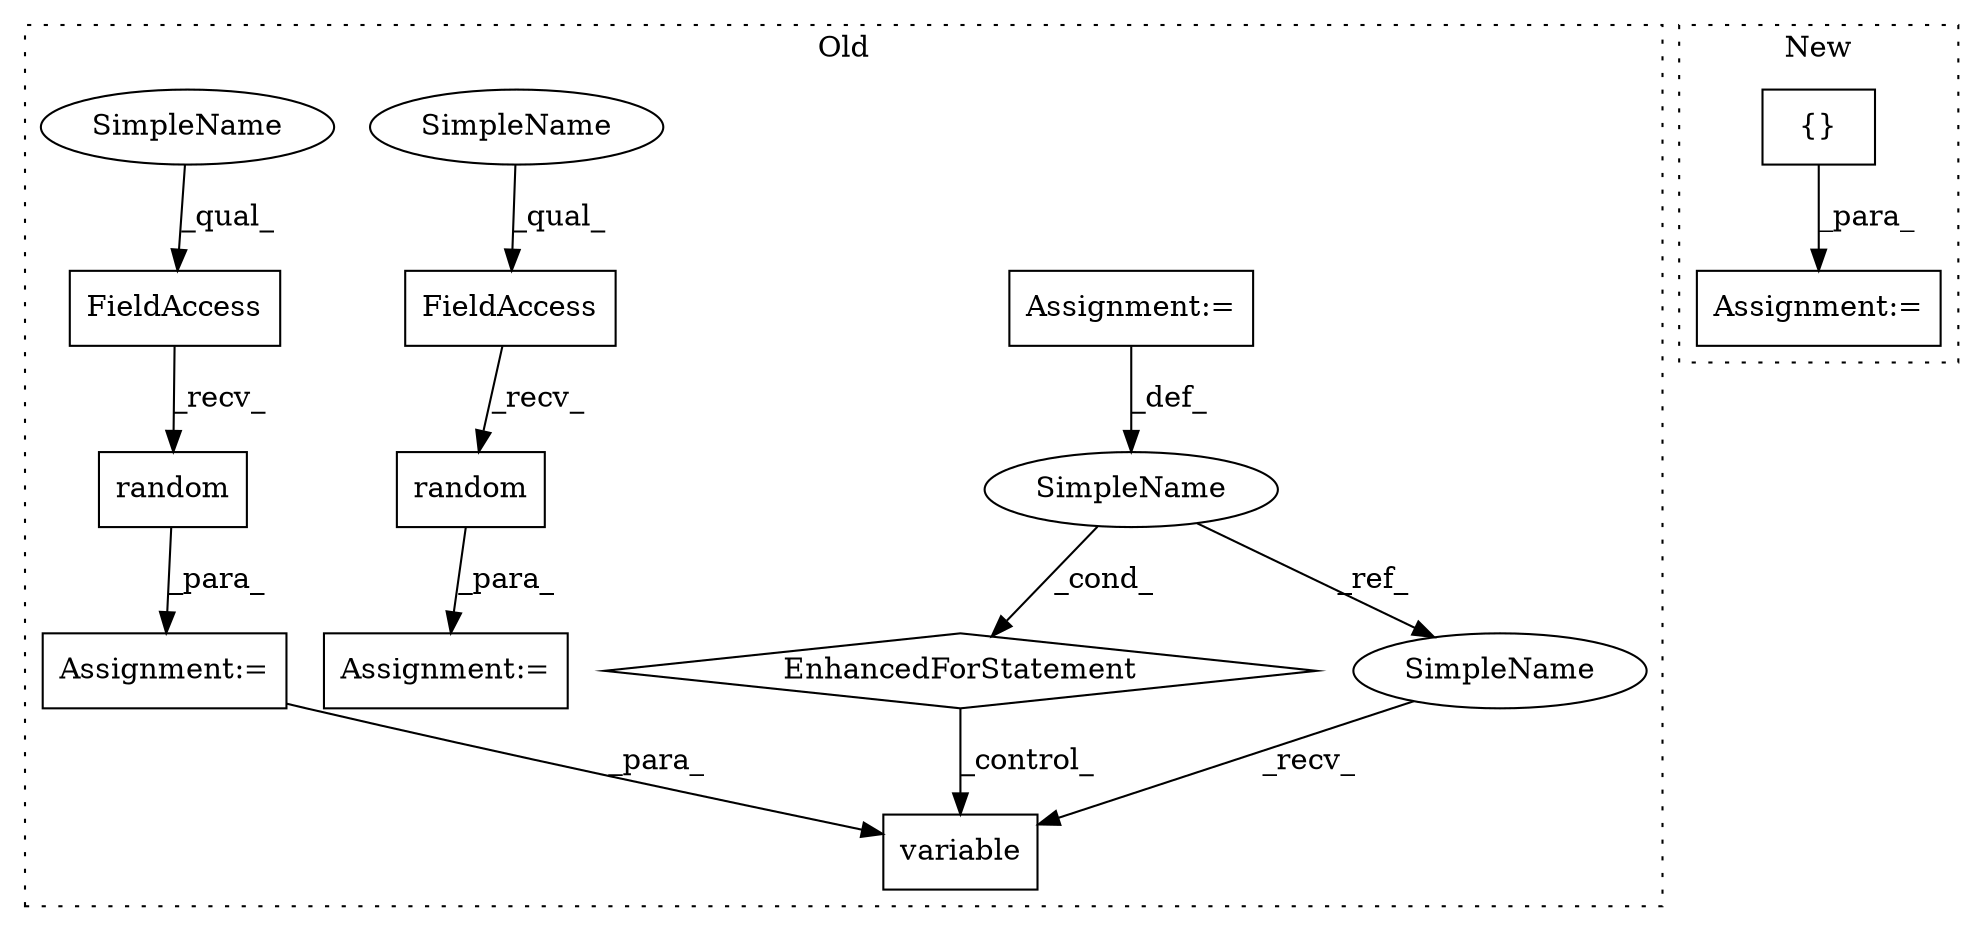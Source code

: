 digraph G {
subgraph cluster0 {
1 [label="variable" a="32" s="40355,40374" l="9,1" shape="box"];
3 [label="Assignment:=" a="7" s="40150" l="1" shape="box"];
4 [label="random" a="32" s="40165,40184" l="7,1" shape="box"];
5 [label="FieldAccess" a="22" s="40152" l="12" shape="box"];
6 [label="FieldAccess" a="22" s="40102" l="12" shape="box"];
7 [label="random" a="32" s="40115,40133" l="7,1" shape="box"];
8 [label="Assignment:=" a="7" s="40101" l="1" shape="box"];
9 [label="EnhancedForStatement" a="70" s="40198,40270" l="53,2" shape="diamond"];
10 [label="SimpleName" a="42" s="40258" l="1" shape="ellipse"];
12 [label="Assignment:=" a="7" s="40198,40270" l="53,2" shape="box"];
13 [label="SimpleName" a="42" s="40353" l="1" shape="ellipse"];
14 [label="SimpleName" a="42" s="40102" l="5" shape="ellipse"];
15 [label="SimpleName" a="42" s="40152" l="5" shape="ellipse"];
label = "Old";
style="dotted";
}
subgraph cluster1 {
2 [label="{}" a="4" s="38877,39316" l="10,2" shape="box"];
11 [label="Assignment:=" a="7" s="38732,39318" l="110,2" shape="box"];
label = "New";
style="dotted";
}
2 -> 11 [label="_para_"];
3 -> 1 [label="_para_"];
4 -> 3 [label="_para_"];
5 -> 4 [label="_recv_"];
6 -> 7 [label="_recv_"];
7 -> 8 [label="_para_"];
9 -> 1 [label="_control_"];
10 -> 13 [label="_ref_"];
10 -> 9 [label="_cond_"];
12 -> 10 [label="_def_"];
13 -> 1 [label="_recv_"];
14 -> 6 [label="_qual_"];
15 -> 5 [label="_qual_"];
}